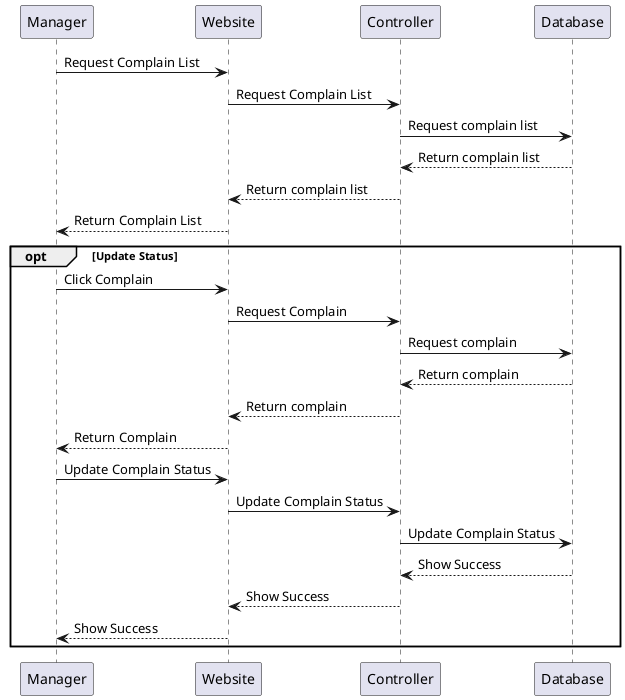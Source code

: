 @startuml
Manager -> Website: Request Complain List
Website -> Controller: Request Complain List
Controller -> Database: Request complain list
Controller <-- Database: Return complain list
Website <-- Controller: Return complain list
Manager <-- Website: Return Complain List
opt Update Status

    Manager -> Website: Click Complain
    Website -> Controller: Request Complain 
    Controller -> Database: Request complain 
    Controller <-- Database: Return complain 
    Website <-- Controller: Return complain 
    Manager <-- Website: Return Complain

    Manager -> Website: Update Complain Status
    Website -> Controller: Update Complain Status
    Controller -> Database: Update Complain Status
    Controller <-- Database: Show Success
    Website <-- Controller: Show Success
    Manager <-- Website: Show Success
end
@enduml
